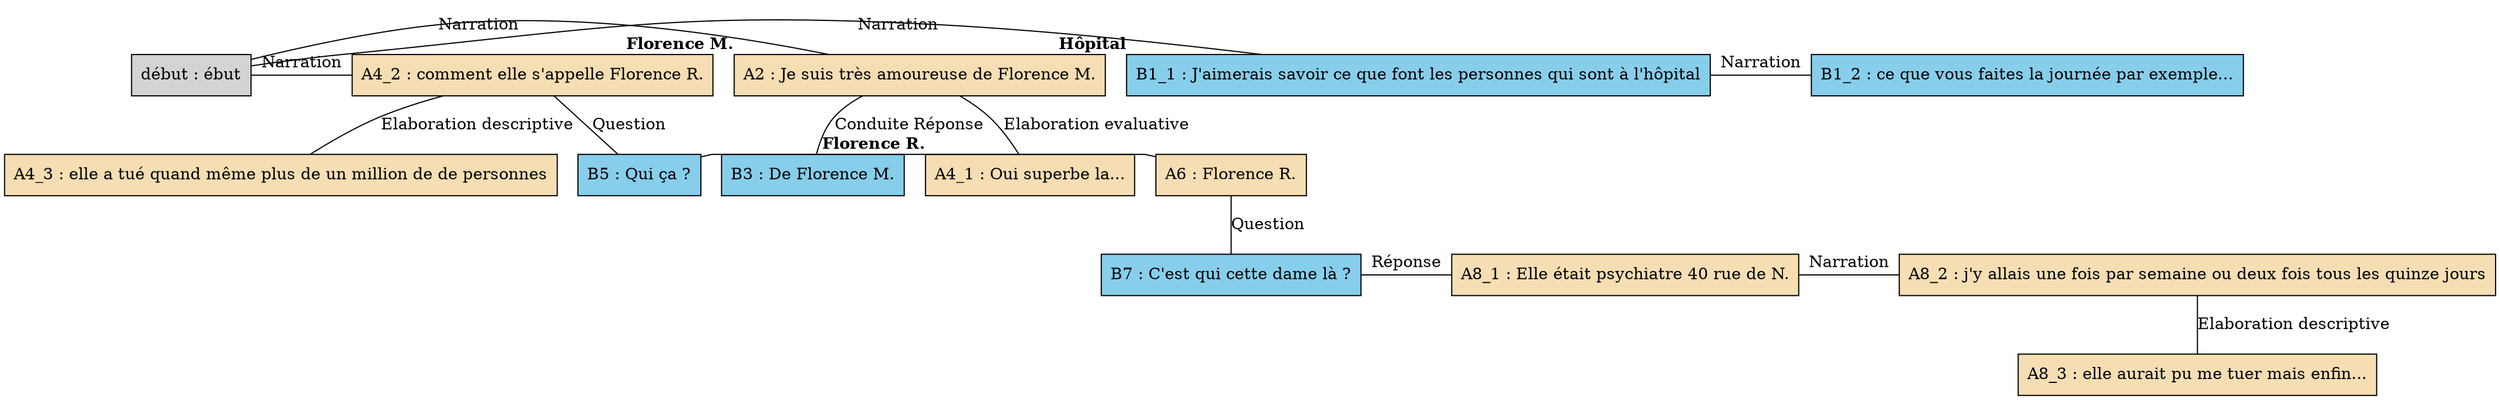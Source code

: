 digraph E02 {
	node [shape=box style=filled]
	"début" [label="début : ébut" xlabel=""]
	B1_1 [label="B1_1 : J'aimerais savoir ce que font les personnes qui sont à l'hôpital" fillcolor=skyblue xlabel=<<B>Hôpital</B>>]
	B1_2 [label="B1_2 : ce que vous faites la journée par exemple..." fillcolor=skyblue xlabel=""]
	A2 [label="A2 : Je suis très amoureuse de Florence M." fillcolor=wheat xlabel=<<B>Florence M.</B>>]
	B3 [label="B3 : De Florence M." fillcolor=skyblue xlabel=""]
	A4_1 [label="A4_1 : Oui superbe la..." fillcolor=wheat xlabel=<<B>Florence R.</B>>]
	A4_2 [label="A4_2 : comment elle s'appelle Florence R." fillcolor=wheat xlabel=""]
	A4_3 [label="A4_3 : elle a tué quand même plus de un million de de personnes" fillcolor=wheat xlabel=""]
	B5 [label="B5 : Qui ça ?" fillcolor=skyblue xlabel=""]
	A6 [label="A6 : Florence R." fillcolor=wheat xlabel=""]
	B7 [label="B7 : C'est qui cette dame là ?" fillcolor=skyblue xlabel=""]
	A8_1 [label="A8_1 : Elle était psychiatre 40 rue de N." fillcolor=wheat xlabel=""]
	A8_2 [label="A8_2 : j'y allais une fois par semaine ou deux fois tous les quinze jours" fillcolor=wheat xlabel=""]
	A8_3 [label="A8_3 : elle aurait pu me tuer mais enfin..." fillcolor=wheat xlabel=""]
	{
		rank=same
		"début"
		B1_1
		"début" -> B1_1 [label=Narration dir=none]
	}
	{
		rank=same
		B1_1
		B1_2
		B1_1 -> B1_2 [label=Narration dir=none]
	}
	{
		rank=same
		"début"
		A2
		"début" -> A2 [label=Narration dir=none]
	}
	A2 -> B3 [label=Conduite dir=none]
	A2 -> A4_1 [label="Elaboration evaluative" dir=none]
	{
		rank=same
		"début"
		A4_2
		"début" -> A4_2 [label=Narration dir=none]
	}
	A4_2 -> A4_3 [label="Elaboration descriptive" dir=none]
	A4_2 -> B5 [label=Question dir=none]
	{
		rank=same
		B5
		A6
		B5 -> A6 [label="Réponse" dir=none]
	}
	A6 -> B7 [label=Question dir=none]
	{
		rank=same
		B7
		A8_1
		B7 -> A8_1 [label="Réponse" dir=none]
	}
	{
		rank=same
		A8_1
		A8_2
		A8_1 -> A8_2 [label=Narration dir=none]
	}
	A8_2 -> A8_3 [label="Elaboration descriptive" dir=none]
}
